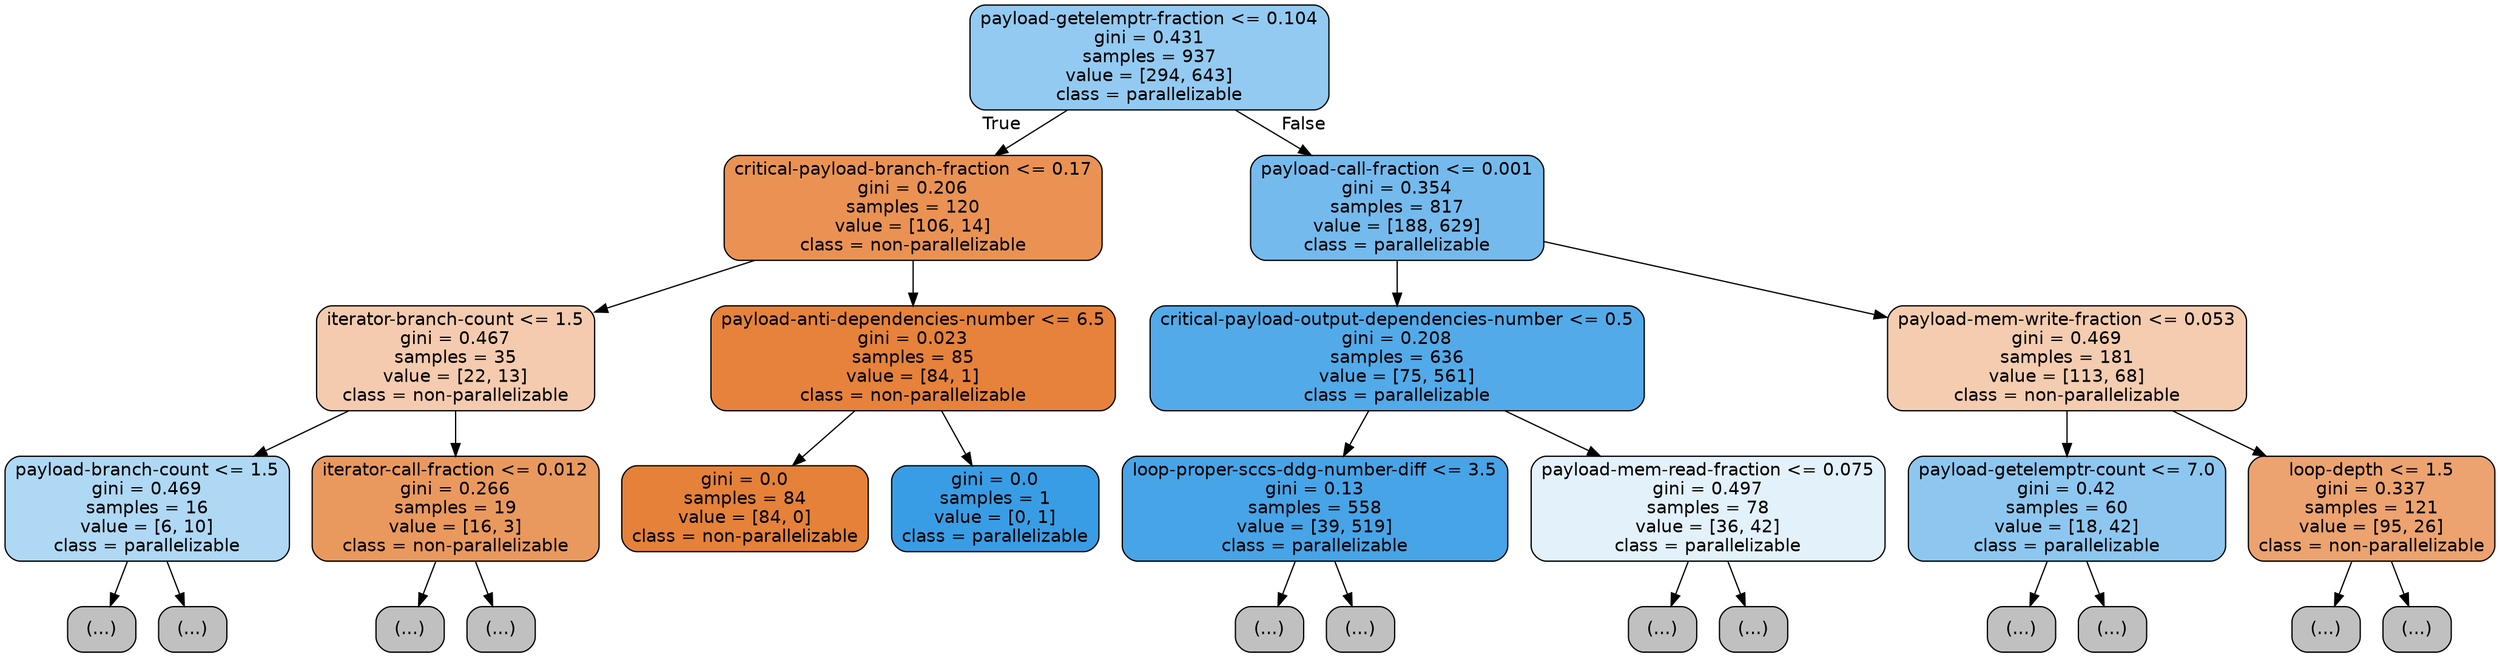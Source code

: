 digraph Tree {
node [shape=box, style="filled, rounded", color="black", fontname=helvetica] ;
edge [fontname=helvetica] ;
0 [label="payload-getelemptr-fraction <= 0.104\ngini = 0.431\nsamples = 937\nvalue = [294, 643]\nclass = parallelizable", fillcolor="#399de58a"] ;
1 [label="critical-payload-branch-fraction <= 0.17\ngini = 0.206\nsamples = 120\nvalue = [106, 14]\nclass = non-parallelizable", fillcolor="#e58139dd"] ;
0 -> 1 [labeldistance=2.5, labelangle=45, headlabel="True"] ;
2 [label="iterator-branch-count <= 1.5\ngini = 0.467\nsamples = 35\nvalue = [22, 13]\nclass = non-parallelizable", fillcolor="#e5813968"] ;
1 -> 2 ;
3 [label="payload-branch-count <= 1.5\ngini = 0.469\nsamples = 16\nvalue = [6, 10]\nclass = parallelizable", fillcolor="#399de566"] ;
2 -> 3 ;
4 [label="(...)", fillcolor="#C0C0C0"] ;
3 -> 4 ;
5 [label="(...)", fillcolor="#C0C0C0"] ;
3 -> 5 ;
14 [label="iterator-call-fraction <= 0.012\ngini = 0.266\nsamples = 19\nvalue = [16, 3]\nclass = non-parallelizable", fillcolor="#e58139cf"] ;
2 -> 14 ;
15 [label="(...)", fillcolor="#C0C0C0"] ;
14 -> 15 ;
20 [label="(...)", fillcolor="#C0C0C0"] ;
14 -> 20 ;
21 [label="payload-anti-dependencies-number <= 6.5\ngini = 0.023\nsamples = 85\nvalue = [84, 1]\nclass = non-parallelizable", fillcolor="#e58139fc"] ;
1 -> 21 ;
22 [label="gini = 0.0\nsamples = 84\nvalue = [84, 0]\nclass = non-parallelizable", fillcolor="#e58139ff"] ;
21 -> 22 ;
23 [label="gini = 0.0\nsamples = 1\nvalue = [0, 1]\nclass = parallelizable", fillcolor="#399de5ff"] ;
21 -> 23 ;
24 [label="payload-call-fraction <= 0.001\ngini = 0.354\nsamples = 817\nvalue = [188, 629]\nclass = parallelizable", fillcolor="#399de5b3"] ;
0 -> 24 [labeldistance=2.5, labelangle=-45, headlabel="False"] ;
25 [label="critical-payload-output-dependencies-number <= 0.5\ngini = 0.208\nsamples = 636\nvalue = [75, 561]\nclass = parallelizable", fillcolor="#399de5dd"] ;
24 -> 25 ;
26 [label="loop-proper-sccs-ddg-number-diff <= 3.5\ngini = 0.13\nsamples = 558\nvalue = [39, 519]\nclass = parallelizable", fillcolor="#399de5ec"] ;
25 -> 26 ;
27 [label="(...)", fillcolor="#C0C0C0"] ;
26 -> 27 ;
80 [label="(...)", fillcolor="#C0C0C0"] ;
26 -> 80 ;
81 [label="payload-mem-read-fraction <= 0.075\ngini = 0.497\nsamples = 78\nvalue = [36, 42]\nclass = parallelizable", fillcolor="#399de524"] ;
25 -> 81 ;
82 [label="(...)", fillcolor="#C0C0C0"] ;
81 -> 82 ;
85 [label="(...)", fillcolor="#C0C0C0"] ;
81 -> 85 ;
108 [label="payload-mem-write-fraction <= 0.053\ngini = 0.469\nsamples = 181\nvalue = [113, 68]\nclass = non-parallelizable", fillcolor="#e5813966"] ;
24 -> 108 ;
109 [label="payload-getelemptr-count <= 7.0\ngini = 0.42\nsamples = 60\nvalue = [18, 42]\nclass = parallelizable", fillcolor="#399de592"] ;
108 -> 109 ;
110 [label="(...)", fillcolor="#C0C0C0"] ;
109 -> 110 ;
111 [label="(...)", fillcolor="#C0C0C0"] ;
109 -> 111 ;
118 [label="loop-depth <= 1.5\ngini = 0.337\nsamples = 121\nvalue = [95, 26]\nclass = non-parallelizable", fillcolor="#e58139b9"] ;
108 -> 118 ;
119 [label="(...)", fillcolor="#C0C0C0"] ;
118 -> 119 ;
136 [label="(...)", fillcolor="#C0C0C0"] ;
118 -> 136 ;
}